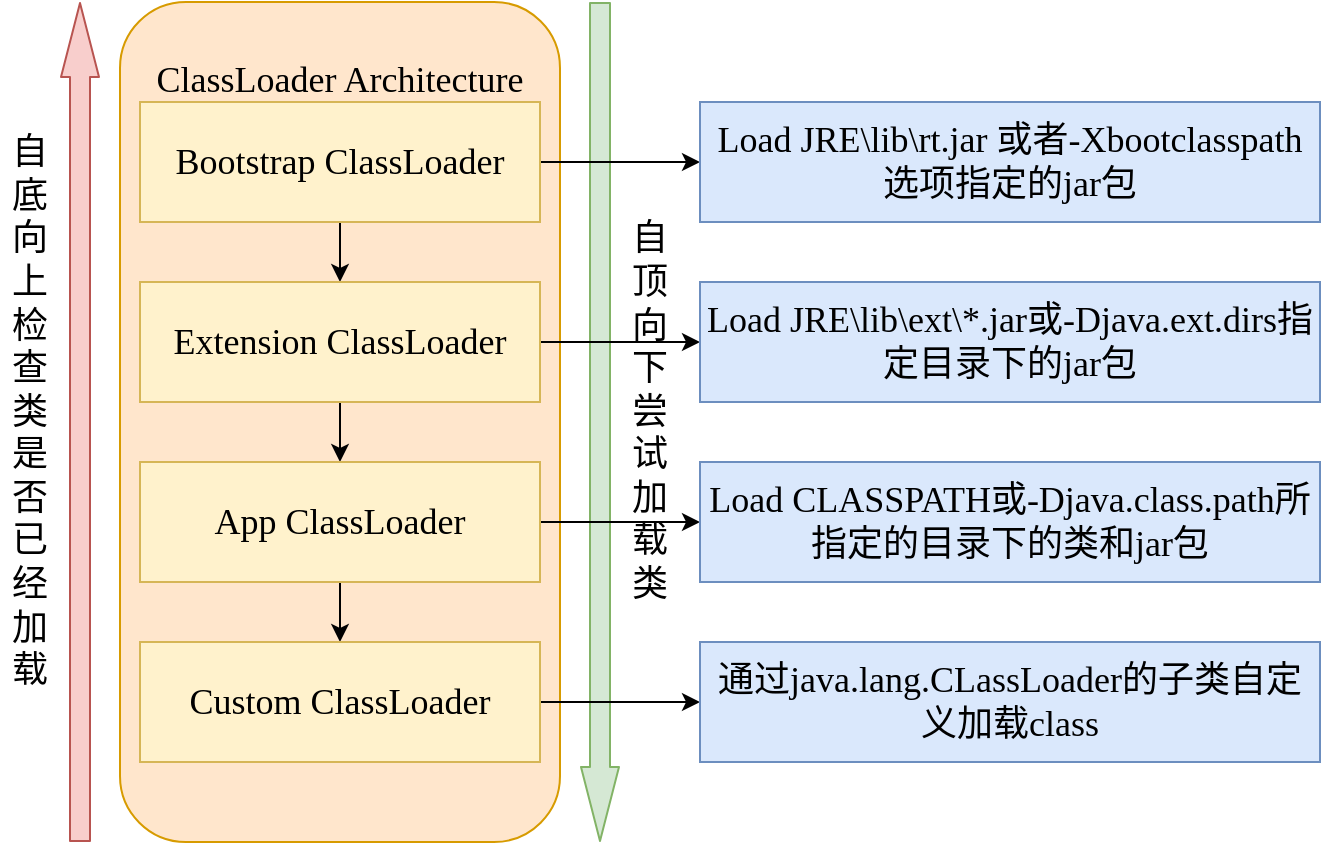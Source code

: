 <mxfile version="14.1.8" type="device"><diagram id="_Wr8wsZv7EhtUEH1-xwi" name="第 1 页"><mxGraphModel dx="1024" dy="592" grid="1" gridSize="10" guides="1" tooltips="1" connect="1" arrows="1" fold="1" page="1" pageScale="1" pageWidth="827" pageHeight="1169" math="0" shadow="0"><root><mxCell id="0"/><mxCell id="1" parent="0"/><mxCell id="mJ-bdc-yxGHLlMzJb8be-11" value="" style="shape=flexArrow;endArrow=classic;html=1;fontSize=16;endWidth=8;endSize=12;fillColor=#d5e8d4;strokeColor=#82b366;" parent="1" edge="1"><mxGeometry width="50" height="50" relative="1" as="geometry"><mxPoint x="420" y="50" as="sourcePoint"/><mxPoint x="420" y="470" as="targetPoint"/></mxGeometry></mxCell><mxCell id="mJ-bdc-yxGHLlMzJb8be-2" value="&lt;font face=&quot;Comic Sans MS&quot; style=&quot;font-size: 18px&quot;&gt;&lt;br&gt;ClassLoader Architecture&lt;/font&gt;" style="rounded=1;whiteSpace=wrap;html=1;fillColor=#ffe6cc;strokeColor=#d79b00;verticalAlign=top;fontSize=16;" parent="1" vertex="1"><mxGeometry x="180" y="50" width="220" height="420" as="geometry"/></mxCell><mxCell id="mJ-bdc-yxGHLlMzJb8be-15" value="" style="edgeStyle=orthogonalEdgeStyle;rounded=0;orthogonalLoop=1;jettySize=auto;html=1;fontSize=18;" parent="1" source="mJ-bdc-yxGHLlMzJb8be-3" target="mJ-bdc-yxGHLlMzJb8be-14" edge="1"><mxGeometry relative="1" as="geometry"/></mxCell><mxCell id="m-O-HA1CQFs9cwfoOe5s-6" value="" style="edgeStyle=orthogonalEdgeStyle;rounded=0;orthogonalLoop=1;jettySize=auto;html=1;fontFamily=Comic Sans MS;" edge="1" parent="1" source="mJ-bdc-yxGHLlMzJb8be-3" target="mJ-bdc-yxGHLlMzJb8be-4"><mxGeometry relative="1" as="geometry"/></mxCell><mxCell id="mJ-bdc-yxGHLlMzJb8be-3" value="Bootstrap ClassLoader" style="rounded=0;whiteSpace=wrap;html=1;fontSize=18;fillColor=#fff2cc;strokeColor=#d6b656;fontFamily=Comic Sans MS;" parent="1" vertex="1"><mxGeometry x="190" y="100" width="200" height="60" as="geometry"/></mxCell><mxCell id="mJ-bdc-yxGHLlMzJb8be-14" value="Load JRE\lib\rt.jar 或者-Xbootclasspath选项指定的jar包" style="rounded=0;whiteSpace=wrap;html=1;fontSize=18;fillColor=#dae8fc;strokeColor=#6c8ebf;fontFamily=Comic Sans MS;" parent="1" vertex="1"><mxGeometry x="470" y="100" width="310" height="60" as="geometry"/></mxCell><mxCell id="mJ-bdc-yxGHLlMzJb8be-17" value="" style="edgeStyle=orthogonalEdgeStyle;rounded=0;orthogonalLoop=1;jettySize=auto;html=1;fontSize=18;" parent="1" source="mJ-bdc-yxGHLlMzJb8be-4" target="mJ-bdc-yxGHLlMzJb8be-16" edge="1"><mxGeometry relative="1" as="geometry"/></mxCell><mxCell id="m-O-HA1CQFs9cwfoOe5s-7" value="" style="edgeStyle=orthogonalEdgeStyle;rounded=0;orthogonalLoop=1;jettySize=auto;html=1;fontFamily=Comic Sans MS;" edge="1" parent="1" source="mJ-bdc-yxGHLlMzJb8be-4" target="mJ-bdc-yxGHLlMzJb8be-5"><mxGeometry relative="1" as="geometry"/></mxCell><mxCell id="mJ-bdc-yxGHLlMzJb8be-4" value="Extension ClassLoader" style="rounded=0;whiteSpace=wrap;html=1;fontSize=18;fillColor=#fff2cc;strokeColor=#d6b656;fontFamily=Comic Sans MS;" parent="1" vertex="1"><mxGeometry x="190" y="190" width="200" height="60" as="geometry"/></mxCell><mxCell id="mJ-bdc-yxGHLlMzJb8be-16" value="Load JRE\lib\ext\*.jar或-Djava.ext.dirs指定目录下的jar包" style="rounded=0;whiteSpace=wrap;html=1;fontSize=18;fillColor=#dae8fc;strokeColor=#6c8ebf;fontFamily=Comic Sans MS;" parent="1" vertex="1"><mxGeometry x="470" y="190" width="310" height="60" as="geometry"/></mxCell><mxCell id="mJ-bdc-yxGHLlMzJb8be-19" value="" style="edgeStyle=orthogonalEdgeStyle;rounded=0;orthogonalLoop=1;jettySize=auto;html=1;fontSize=18;" parent="1" source="mJ-bdc-yxGHLlMzJb8be-5" target="mJ-bdc-yxGHLlMzJb8be-18" edge="1"><mxGeometry relative="1" as="geometry"/></mxCell><mxCell id="m-O-HA1CQFs9cwfoOe5s-8" value="" style="edgeStyle=orthogonalEdgeStyle;rounded=0;orthogonalLoop=1;jettySize=auto;html=1;fontFamily=Comic Sans MS;" edge="1" parent="1" source="mJ-bdc-yxGHLlMzJb8be-5" target="mJ-bdc-yxGHLlMzJb8be-6"><mxGeometry relative="1" as="geometry"/></mxCell><mxCell id="mJ-bdc-yxGHLlMzJb8be-5" value="App ClassLoader" style="rounded=0;whiteSpace=wrap;html=1;fontSize=18;fillColor=#fff2cc;strokeColor=#d6b656;fontFamily=Comic Sans MS;" parent="1" vertex="1"><mxGeometry x="190" y="280" width="200" height="60" as="geometry"/></mxCell><mxCell id="mJ-bdc-yxGHLlMzJb8be-18" value="Load CLASSPATH或-Djava.class.path所指定的目录下的类和jar包" style="rounded=0;whiteSpace=wrap;html=1;fontSize=18;fillColor=#dae8fc;strokeColor=#6c8ebf;fontFamily=Comic Sans MS;" parent="1" vertex="1"><mxGeometry x="470" y="280" width="310" height="60" as="geometry"/></mxCell><mxCell id="mJ-bdc-yxGHLlMzJb8be-21" value="" style="edgeStyle=orthogonalEdgeStyle;rounded=0;orthogonalLoop=1;jettySize=auto;html=1;fontSize=18;" parent="1" source="mJ-bdc-yxGHLlMzJb8be-6" target="mJ-bdc-yxGHLlMzJb8be-20" edge="1"><mxGeometry relative="1" as="geometry"/></mxCell><mxCell id="mJ-bdc-yxGHLlMzJb8be-6" value="Custom ClassLoader" style="rounded=0;whiteSpace=wrap;html=1;fontSize=18;fillColor=#fff2cc;strokeColor=#d6b656;fontFamily=Comic Sans MS;" parent="1" vertex="1"><mxGeometry x="190" y="370" width="200" height="60" as="geometry"/></mxCell><mxCell id="mJ-bdc-yxGHLlMzJb8be-20" value="通过java.lang.CLassLoader的子类自定义加载class" style="rounded=0;whiteSpace=wrap;html=1;fontSize=18;fillColor=#dae8fc;strokeColor=#6c8ebf;fontFamily=Comic Sans MS;" parent="1" vertex="1"><mxGeometry x="470" y="370" width="310" height="60" as="geometry"/></mxCell><mxCell id="mJ-bdc-yxGHLlMzJb8be-9" value="" style="shape=flexArrow;endArrow=classic;html=1;fontSize=16;endWidth=8;endSize=12;fillColor=#f8cecc;strokeColor=#b85450;" parent="1" edge="1"><mxGeometry width="50" height="50" relative="1" as="geometry"><mxPoint x="160" y="470" as="sourcePoint"/><mxPoint x="160" y="50" as="targetPoint"/></mxGeometry></mxCell><mxCell id="mJ-bdc-yxGHLlMzJb8be-12" value="自底向上检查类是否已经加载" style="text;html=1;strokeColor=none;fillColor=none;align=center;verticalAlign=middle;whiteSpace=wrap;rounded=0;fontSize=18;" parent="1" vertex="1"><mxGeometry x="120" y="130" width="30" height="250" as="geometry"/></mxCell><mxCell id="mJ-bdc-yxGHLlMzJb8be-13" value="自顶向下尝试加载类" style="text;html=1;strokeColor=none;fillColor=none;align=center;verticalAlign=middle;whiteSpace=wrap;rounded=0;fontSize=18;" parent="1" vertex="1"><mxGeometry x="430" y="130" width="30" height="250" as="geometry"/></mxCell></root></mxGraphModel></diagram></mxfile>